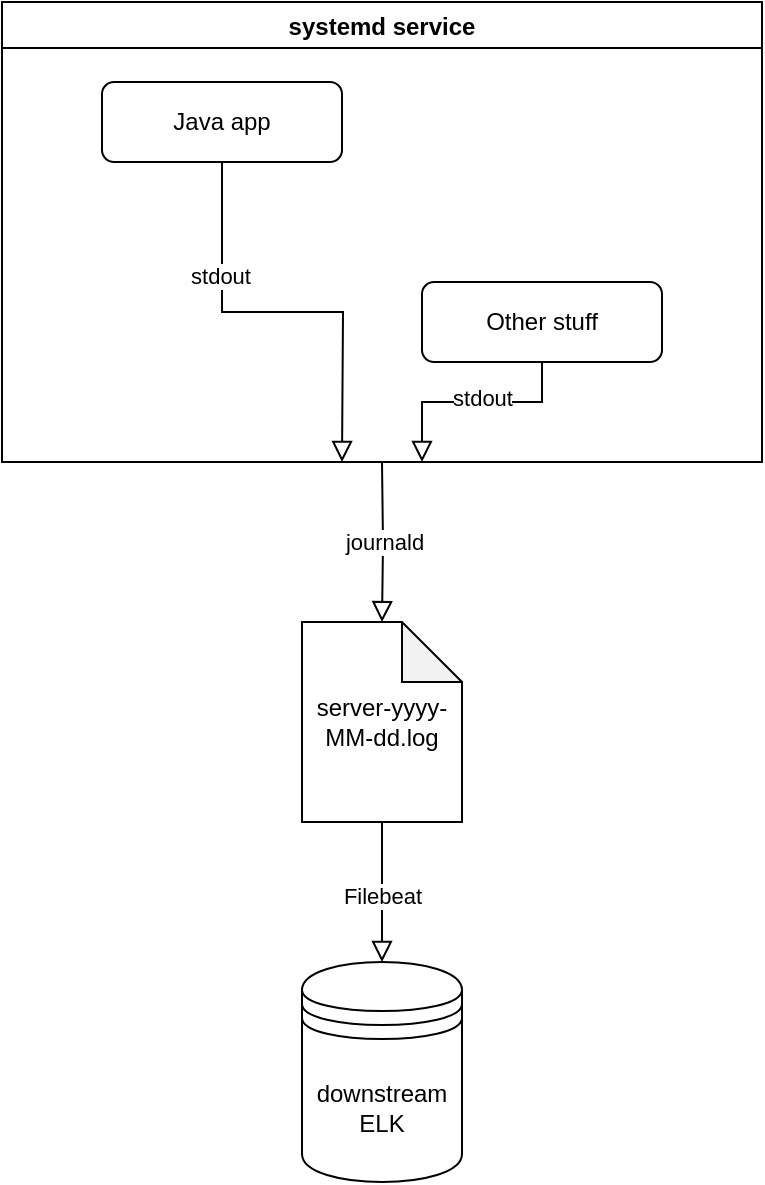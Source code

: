 <mxfile version="20.2.3" type="device"><diagram id="C5RBs43oDa-KdzZeNtuy" name="Page-1"><mxGraphModel dx="658" dy="738" grid="1" gridSize="10" guides="1" tooltips="1" connect="1" arrows="1" fold="1" page="1" pageScale="1" pageWidth="827" pageHeight="1169" math="0" shadow="0"><root><mxCell id="WIyWlLk6GJQsqaUBKTNV-0"/><mxCell id="WIyWlLk6GJQsqaUBKTNV-1" parent="WIyWlLk6GJQsqaUBKTNV-0"/><mxCell id="WIyWlLk6GJQsqaUBKTNV-2" value="" style="rounded=0;html=1;jettySize=auto;orthogonalLoop=1;fontSize=11;endArrow=block;endFill=0;endSize=8;strokeWidth=1;shadow=0;labelBackgroundColor=none;edgeStyle=orthogonalEdgeStyle;" parent="WIyWlLk6GJQsqaUBKTNV-1" source="WIyWlLk6GJQsqaUBKTNV-3" edge="1"><mxGeometry relative="1" as="geometry"><mxPoint x="280" y="270" as="targetPoint"/></mxGeometry></mxCell><mxCell id="IBcG3zFgn1PcrkVlBBUM-3" value="stdout" style="edgeLabel;html=1;align=center;verticalAlign=middle;resizable=0;points=[];" vertex="1" connectable="0" parent="WIyWlLk6GJQsqaUBKTNV-2"><mxGeometry x="-0.459" y="-1" relative="1" as="geometry"><mxPoint as="offset"/></mxGeometry></mxCell><mxCell id="WIyWlLk6GJQsqaUBKTNV-3" value="Java app" style="rounded=1;whiteSpace=wrap;html=1;fontSize=12;glass=0;strokeWidth=1;shadow=0;" parent="WIyWlLk6GJQsqaUBKTNV-1" vertex="1"><mxGeometry x="160" y="80" width="120" height="40" as="geometry"/></mxCell><mxCell id="WIyWlLk6GJQsqaUBKTNV-7" value="Other stuff" style="rounded=1;whiteSpace=wrap;html=1;fontSize=12;glass=0;strokeWidth=1;shadow=0;" parent="WIyWlLk6GJQsqaUBKTNV-1" vertex="1"><mxGeometry x="320" y="180" width="120" height="40" as="geometry"/></mxCell><mxCell id="IBcG3zFgn1PcrkVlBBUM-0" value="systemd service" style="swimlane;" vertex="1" parent="WIyWlLk6GJQsqaUBKTNV-1"><mxGeometry x="110" y="40" width="380" height="230" as="geometry"/></mxCell><mxCell id="IBcG3zFgn1PcrkVlBBUM-2" value="" style="rounded=0;html=1;jettySize=auto;orthogonalLoop=1;fontSize=11;endArrow=block;endFill=0;endSize=8;strokeWidth=1;shadow=0;labelBackgroundColor=none;edgeStyle=orthogonalEdgeStyle;exitX=0.5;exitY=1;exitDx=0;exitDy=0;" edge="1" parent="WIyWlLk6GJQsqaUBKTNV-1" source="WIyWlLk6GJQsqaUBKTNV-7"><mxGeometry relative="1" as="geometry"><mxPoint x="230" y="130" as="sourcePoint"/><mxPoint x="320" y="270" as="targetPoint"/><Array as="points"><mxPoint x="380" y="240"/><mxPoint x="320" y="240"/><mxPoint x="320" y="270"/></Array></mxGeometry></mxCell><mxCell id="IBcG3zFgn1PcrkVlBBUM-4" value="stdout" style="edgeLabel;html=1;align=center;verticalAlign=middle;resizable=0;points=[];" vertex="1" connectable="0" parent="IBcG3zFgn1PcrkVlBBUM-2"><mxGeometry x="-0.092" y="-2" relative="1" as="geometry"><mxPoint as="offset"/></mxGeometry></mxCell><mxCell id="IBcG3zFgn1PcrkVlBBUM-5" value="server-yyyy-MM-dd.log" style="shape=note;whiteSpace=wrap;html=1;backgroundOutline=1;darkOpacity=0.05;" vertex="1" parent="WIyWlLk6GJQsqaUBKTNV-1"><mxGeometry x="260" y="350" width="80" height="100" as="geometry"/></mxCell><mxCell id="IBcG3zFgn1PcrkVlBBUM-6" value="" style="rounded=0;html=1;jettySize=auto;orthogonalLoop=1;fontSize=11;endArrow=block;endFill=0;endSize=8;strokeWidth=1;shadow=0;labelBackgroundColor=none;edgeStyle=orthogonalEdgeStyle;entryX=0.5;entryY=0;entryDx=0;entryDy=0;entryPerimeter=0;" edge="1" parent="WIyWlLk6GJQsqaUBKTNV-1" target="IBcG3zFgn1PcrkVlBBUM-5"><mxGeometry relative="1" as="geometry"><mxPoint x="300" y="270" as="sourcePoint"/><mxPoint x="290" y="280" as="targetPoint"/></mxGeometry></mxCell><mxCell id="IBcG3zFgn1PcrkVlBBUM-7" value="journald" style="edgeLabel;html=1;align=center;verticalAlign=middle;resizable=0;points=[];" vertex="1" connectable="0" parent="IBcG3zFgn1PcrkVlBBUM-6"><mxGeometry x="-0.459" y="-1" relative="1" as="geometry"><mxPoint x="1" y="18" as="offset"/></mxGeometry></mxCell><mxCell id="IBcG3zFgn1PcrkVlBBUM-9" value="downstream ELK" style="shape=datastore;whiteSpace=wrap;html=1;" vertex="1" parent="WIyWlLk6GJQsqaUBKTNV-1"><mxGeometry x="260" y="520" width="80" height="110" as="geometry"/></mxCell><mxCell id="IBcG3zFgn1PcrkVlBBUM-10" value="" style="rounded=0;html=1;jettySize=auto;orthogonalLoop=1;fontSize=11;endArrow=block;endFill=0;endSize=8;strokeWidth=1;shadow=0;labelBackgroundColor=none;edgeStyle=orthogonalEdgeStyle;entryX=0.5;entryY=0;entryDx=0;entryDy=0;exitX=0.5;exitY=1;exitDx=0;exitDy=0;exitPerimeter=0;" edge="1" parent="WIyWlLk6GJQsqaUBKTNV-1" source="IBcG3zFgn1PcrkVlBBUM-5" target="IBcG3zFgn1PcrkVlBBUM-9"><mxGeometry relative="1" as="geometry"><mxPoint x="310" y="280" as="sourcePoint"/><mxPoint x="310" y="360" as="targetPoint"/></mxGeometry></mxCell><mxCell id="IBcG3zFgn1PcrkVlBBUM-11" value="Filebeat" style="edgeLabel;html=1;align=center;verticalAlign=middle;resizable=0;points=[];" vertex="1" connectable="0" parent="IBcG3zFgn1PcrkVlBBUM-10"><mxGeometry x="-0.459" y="-1" relative="1" as="geometry"><mxPoint x="1" y="18" as="offset"/></mxGeometry></mxCell></root></mxGraphModel></diagram></mxfile>